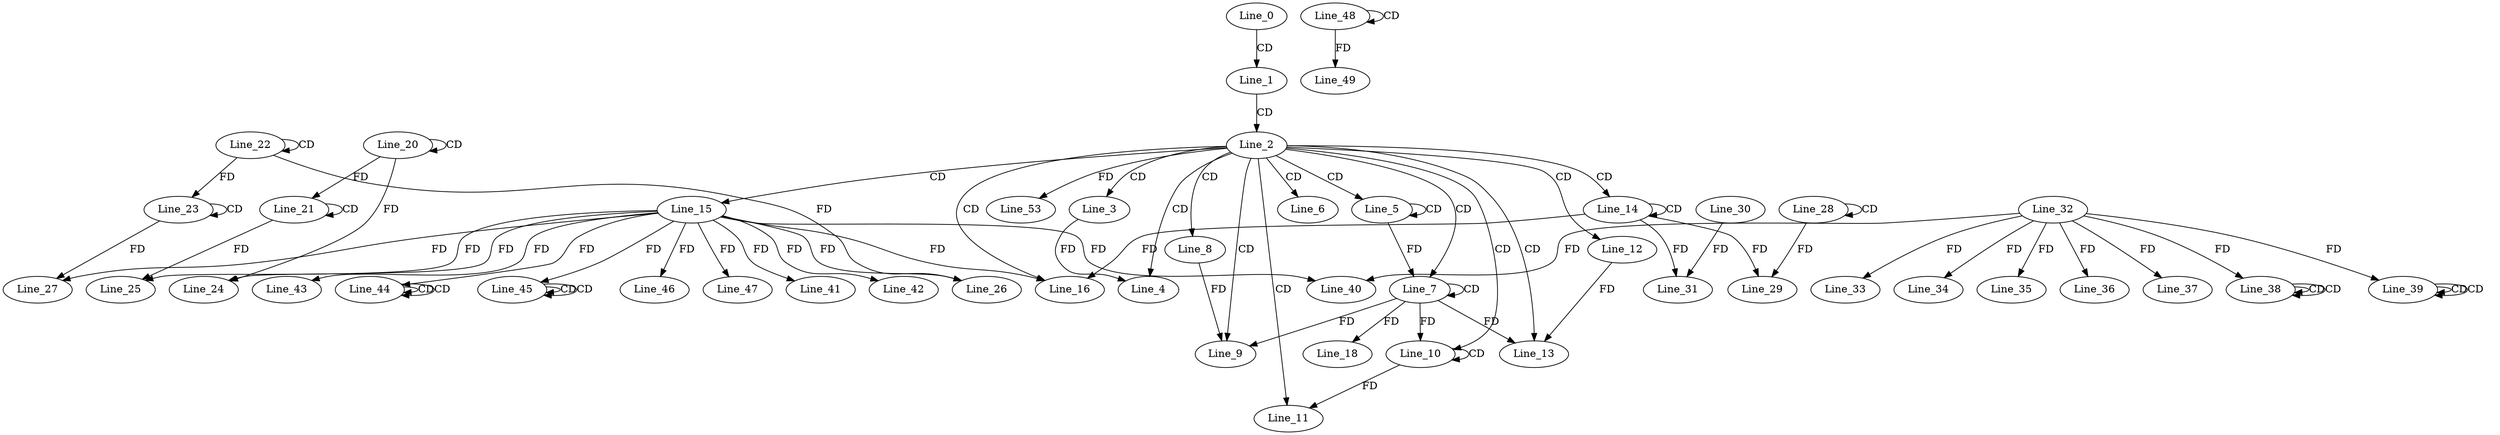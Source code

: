 digraph G {
  Line_0;
  Line_1;
  Line_2;
  Line_3;
  Line_4;
  Line_5;
  Line_5;
  Line_6;
  Line_7;
  Line_7;
  Line_8;
  Line_9;
  Line_10;
  Line_10;
  Line_11;
  Line_12;
  Line_13;
  Line_14;
  Line_14;
  Line_15;
  Line_16;
  Line_18;
  Line_20;
  Line_20;
  Line_21;
  Line_21;
  Line_22;
  Line_22;
  Line_23;
  Line_23;
  Line_24;
  Line_25;
  Line_26;
  Line_27;
  Line_28;
  Line_28;
  Line_29;
  Line_31;
  Line_30;
  Line_32;
  Line_33;
  Line_34;
  Line_35;
  Line_36;
  Line_37;
  Line_38;
  Line_38;
  Line_38;
  Line_39;
  Line_39;
  Line_39;
  Line_40;
  Line_41;
  Line_42;
  Line_43;
  Line_44;
  Line_44;
  Line_44;
  Line_45;
  Line_45;
  Line_45;
  Line_46;
  Line_47;
  Line_48;
  Line_48;
  Line_49;
  Line_53;
  Line_0 -> Line_1 [ label="CD" ];
  Line_1 -> Line_2 [ label="CD" ];
  Line_2 -> Line_3 [ label="CD" ];
  Line_2 -> Line_4 [ label="CD" ];
  Line_3 -> Line_4 [ label="FD" ];
  Line_2 -> Line_5 [ label="CD" ];
  Line_5 -> Line_5 [ label="CD" ];
  Line_2 -> Line_6 [ label="CD" ];
  Line_2 -> Line_7 [ label="CD" ];
  Line_7 -> Line_7 [ label="CD" ];
  Line_5 -> Line_7 [ label="FD" ];
  Line_2 -> Line_8 [ label="CD" ];
  Line_2 -> Line_9 [ label="CD" ];
  Line_7 -> Line_9 [ label="FD" ];
  Line_8 -> Line_9 [ label="FD" ];
  Line_2 -> Line_10 [ label="CD" ];
  Line_10 -> Line_10 [ label="CD" ];
  Line_7 -> Line_10 [ label="FD" ];
  Line_2 -> Line_11 [ label="CD" ];
  Line_10 -> Line_11 [ label="FD" ];
  Line_2 -> Line_12 [ label="CD" ];
  Line_2 -> Line_13 [ label="CD" ];
  Line_7 -> Line_13 [ label="FD" ];
  Line_12 -> Line_13 [ label="FD" ];
  Line_2 -> Line_14 [ label="CD" ];
  Line_14 -> Line_14 [ label="CD" ];
  Line_2 -> Line_15 [ label="CD" ];
  Line_2 -> Line_16 [ label="CD" ];
  Line_15 -> Line_16 [ label="FD" ];
  Line_14 -> Line_16 [ label="FD" ];
  Line_7 -> Line_18 [ label="FD" ];
  Line_20 -> Line_20 [ label="CD" ];
  Line_21 -> Line_21 [ label="CD" ];
  Line_20 -> Line_21 [ label="FD" ];
  Line_22 -> Line_22 [ label="CD" ];
  Line_23 -> Line_23 [ label="CD" ];
  Line_22 -> Line_23 [ label="FD" ];
  Line_15 -> Line_24 [ label="FD" ];
  Line_20 -> Line_24 [ label="FD" ];
  Line_15 -> Line_25 [ label="FD" ];
  Line_21 -> Line_25 [ label="FD" ];
  Line_15 -> Line_26 [ label="FD" ];
  Line_22 -> Line_26 [ label="FD" ];
  Line_15 -> Line_27 [ label="FD" ];
  Line_23 -> Line_27 [ label="FD" ];
  Line_28 -> Line_28 [ label="CD" ];
  Line_14 -> Line_29 [ label="FD" ];
  Line_28 -> Line_29 [ label="FD" ];
  Line_14 -> Line_31 [ label="FD" ];
  Line_30 -> Line_31 [ label="FD" ];
  Line_32 -> Line_33 [ label="FD" ];
  Line_32 -> Line_34 [ label="FD" ];
  Line_32 -> Line_35 [ label="FD" ];
  Line_32 -> Line_36 [ label="FD" ];
  Line_32 -> Line_37 [ label="FD" ];
  Line_38 -> Line_38 [ label="CD" ];
  Line_38 -> Line_38 [ label="CD" ];
  Line_32 -> Line_38 [ label="FD" ];
  Line_39 -> Line_39 [ label="CD" ];
  Line_39 -> Line_39 [ label="CD" ];
  Line_32 -> Line_39 [ label="FD" ];
  Line_15 -> Line_40 [ label="FD" ];
  Line_32 -> Line_40 [ label="FD" ];
  Line_15 -> Line_41 [ label="FD" ];
  Line_15 -> Line_42 [ label="FD" ];
  Line_15 -> Line_43 [ label="FD" ];
  Line_44 -> Line_44 [ label="CD" ];
  Line_44 -> Line_44 [ label="CD" ];
  Line_15 -> Line_44 [ label="FD" ];
  Line_45 -> Line_45 [ label="CD" ];
  Line_45 -> Line_45 [ label="CD" ];
  Line_15 -> Line_45 [ label="FD" ];
  Line_15 -> Line_46 [ label="FD" ];
  Line_15 -> Line_47 [ label="FD" ];
  Line_48 -> Line_48 [ label="CD" ];
  Line_48 -> Line_49 [ label="FD" ];
  Line_2 -> Line_53 [ label="FD" ];
}

